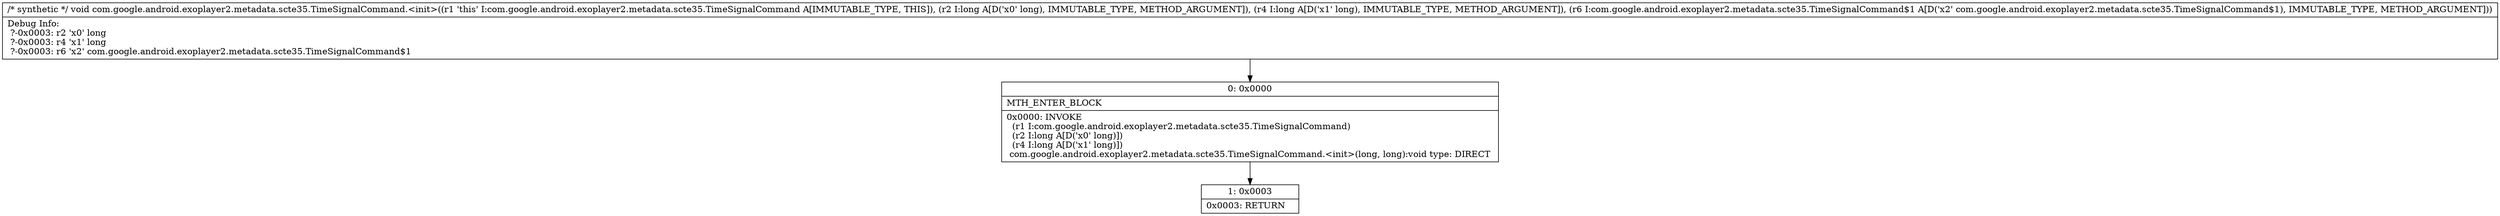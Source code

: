 digraph "CFG forcom.google.android.exoplayer2.metadata.scte35.TimeSignalCommand.\<init\>(JJLcom\/google\/android\/exoplayer2\/metadata\/scte35\/TimeSignalCommand$1;)V" {
Node_0 [shape=record,label="{0\:\ 0x0000|MTH_ENTER_BLOCK\l|0x0000: INVOKE  \l  (r1 I:com.google.android.exoplayer2.metadata.scte35.TimeSignalCommand)\l  (r2 I:long A[D('x0' long)])\l  (r4 I:long A[D('x1' long)])\l com.google.android.exoplayer2.metadata.scte35.TimeSignalCommand.\<init\>(long, long):void type: DIRECT \l}"];
Node_1 [shape=record,label="{1\:\ 0x0003|0x0003: RETURN   \l}"];
MethodNode[shape=record,label="{\/* synthetic *\/ void com.google.android.exoplayer2.metadata.scte35.TimeSignalCommand.\<init\>((r1 'this' I:com.google.android.exoplayer2.metadata.scte35.TimeSignalCommand A[IMMUTABLE_TYPE, THIS]), (r2 I:long A[D('x0' long), IMMUTABLE_TYPE, METHOD_ARGUMENT]), (r4 I:long A[D('x1' long), IMMUTABLE_TYPE, METHOD_ARGUMENT]), (r6 I:com.google.android.exoplayer2.metadata.scte35.TimeSignalCommand$1 A[D('x2' com.google.android.exoplayer2.metadata.scte35.TimeSignalCommand$1), IMMUTABLE_TYPE, METHOD_ARGUMENT]))  | Debug Info:\l  ?\-0x0003: r2 'x0' long\l  ?\-0x0003: r4 'x1' long\l  ?\-0x0003: r6 'x2' com.google.android.exoplayer2.metadata.scte35.TimeSignalCommand$1\l}"];
MethodNode -> Node_0;
Node_0 -> Node_1;
}

